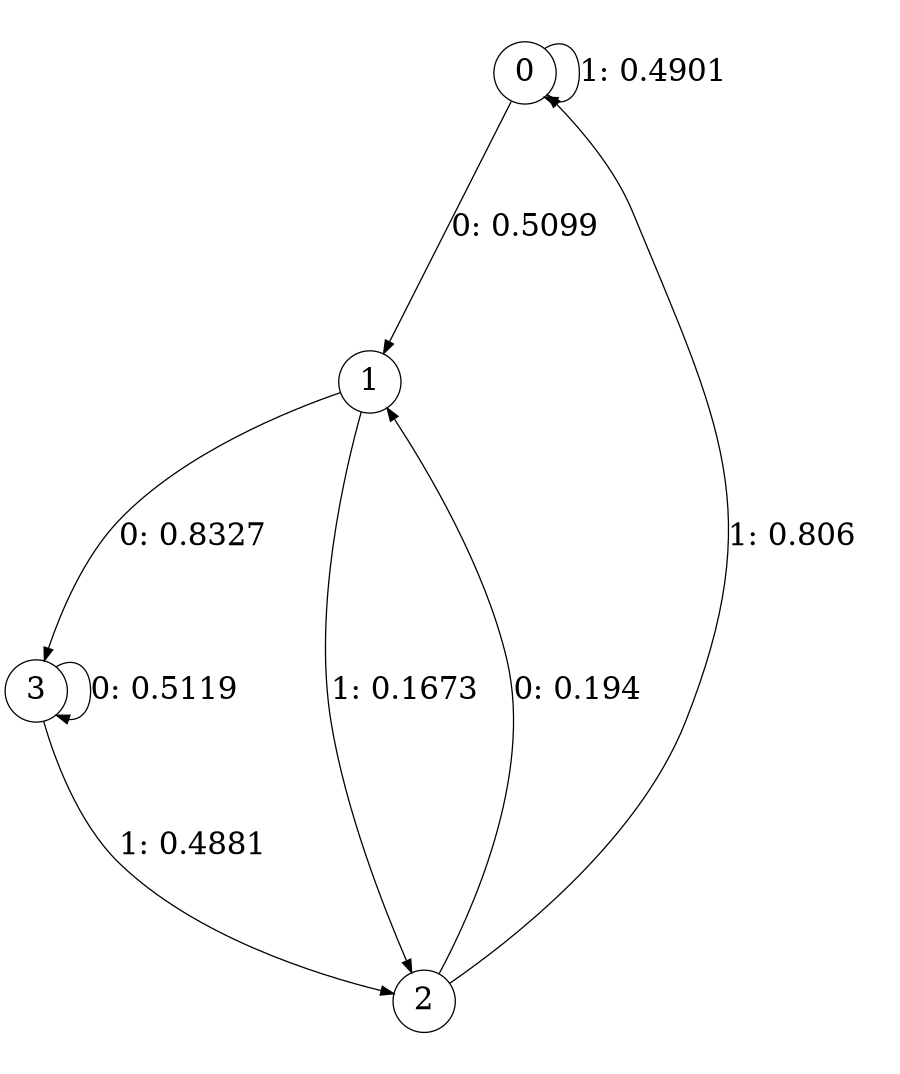 digraph "ch5randomL2" {
size = "6,8.5";
ratio = "fill";
node [shape = circle];
node [fontsize = 24];
edge [fontsize = 24];
0 -> 1 [label = "0: 0.5099   "];
0 -> 0 [label = "1: 0.4901   "];
1 -> 3 [label = "0: 0.8327   "];
1 -> 2 [label = "1: 0.1673   "];
2 -> 1 [label = "0: 0.194    "];
2 -> 0 [label = "1: 0.806    "];
3 -> 3 [label = "0: 0.5119   "];
3 -> 2 [label = "1: 0.4881   "];
}